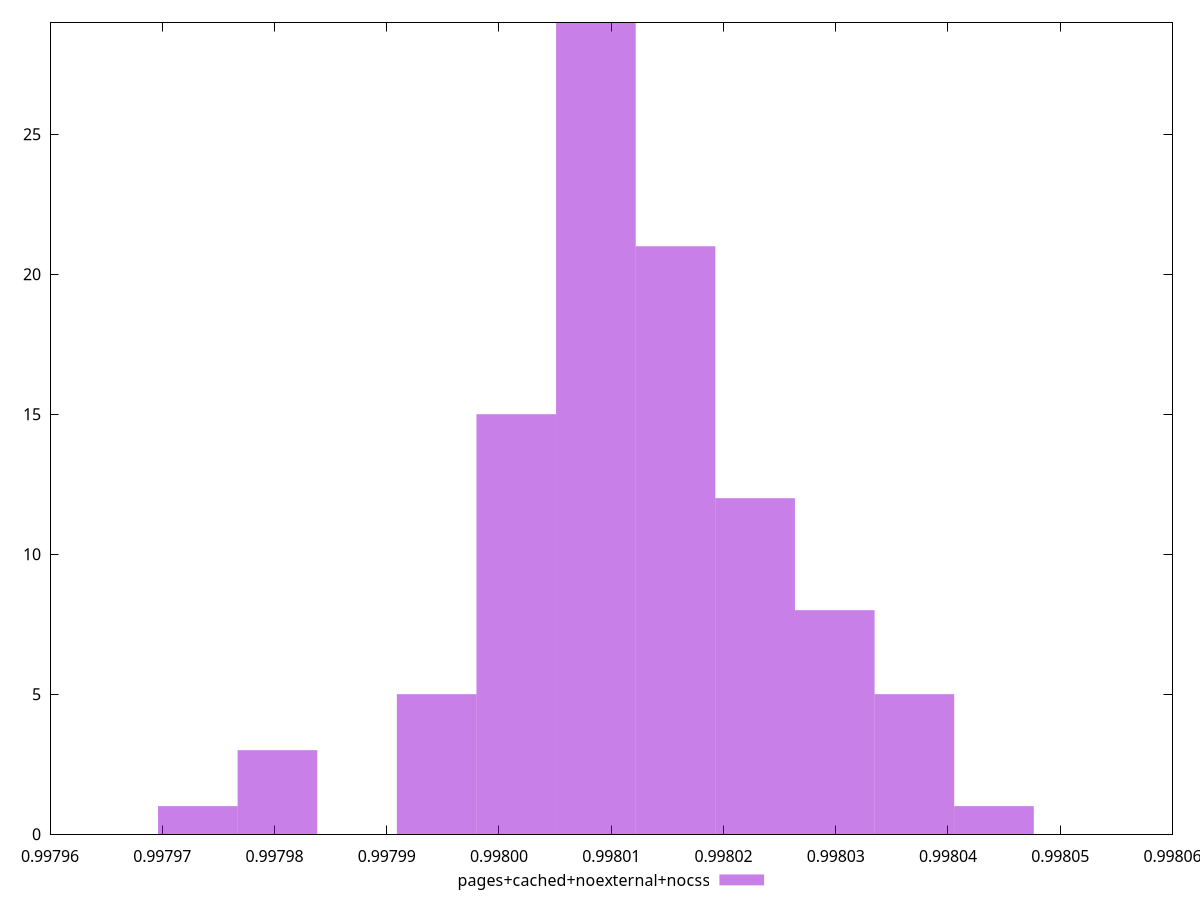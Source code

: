 $_pagesCachedNoexternalNocss <<EOF
0.9980157259285288 21
0.9980086331141478 29
0.9980299115572909 8
0.9980015402997667 15
0.9980228187429099 12
0.998037004371672 5
0.9979802618566236 3
0.9979731690422425 1
0.9979944474853857 5
0.998044097186053 1
EOF
set key outside below
set terminal pngcairo
set output "report_00006_2020-11-02T20-21-41.718Z/interactive/pages+cached+noexternal+nocss//hist.png"
set yrange [0:29]
set boxwidth 0.000007092814381048191
set style fill transparent solid 0.5 noborder
plot $_pagesCachedNoexternalNocss title "pages+cached+noexternal+nocss" with boxes ,